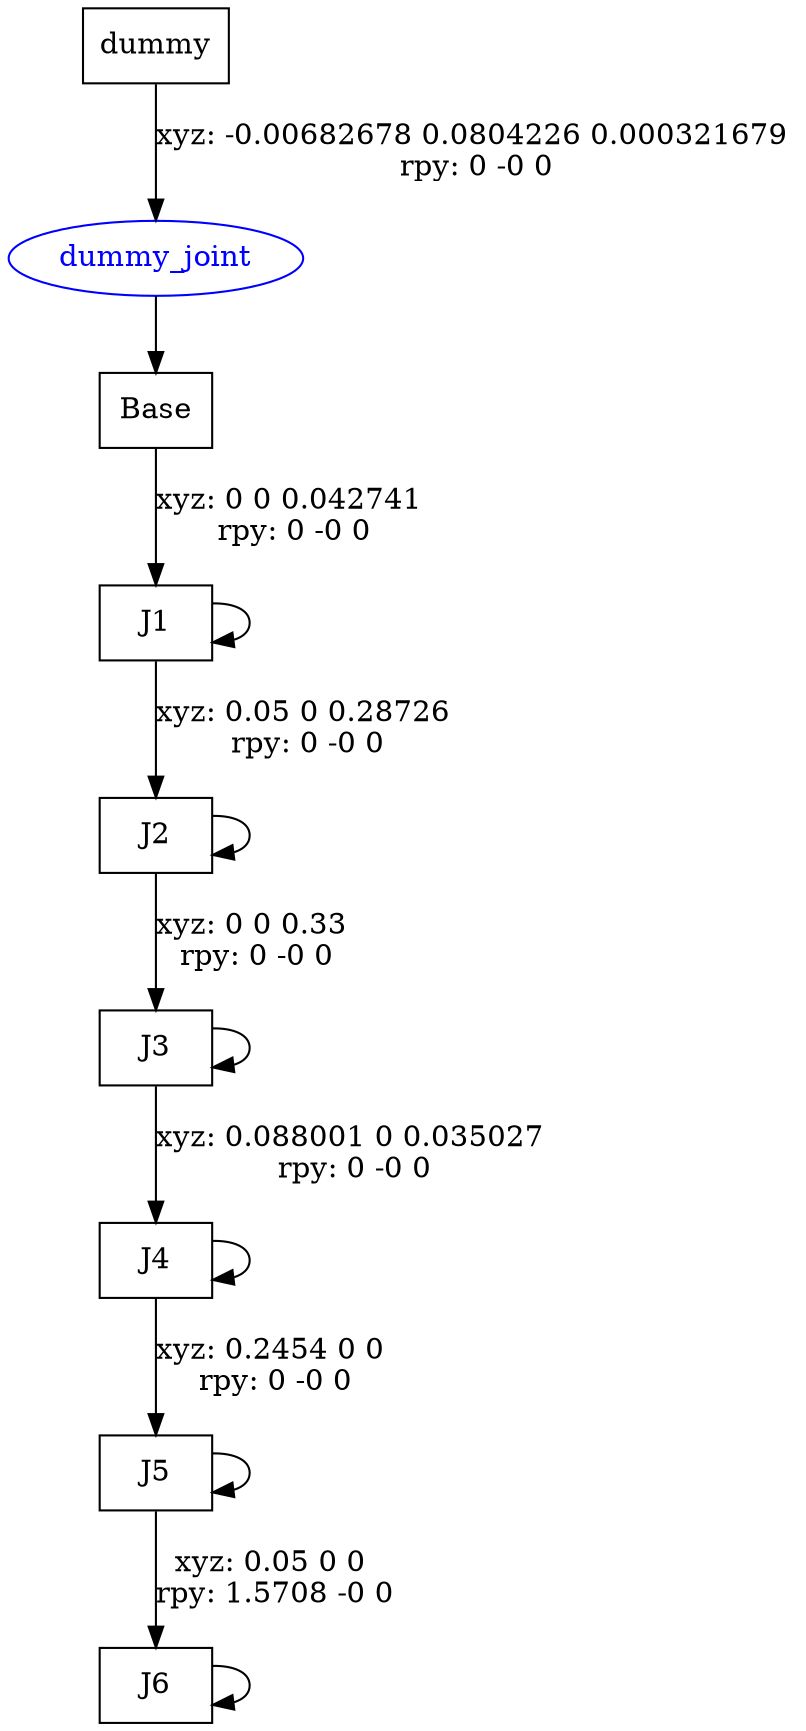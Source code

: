 digraph G {
node [shape=box];
"dummy" [label="dummy"];
"Base" [label="Base"];
"J1" [label="J1"];
"J2" [label="J2"];
"J3" [label="J3"];
"J4" [label="J4"];
"J5" [label="J5"];
"J6" [label="J6"];
node [shape=ellipse, color=blue, fontcolor=blue];
"dummy" -> "dummy_joint" [label="xyz: -0.00682678 0.0804226 0.000321679 \nrpy: 0 -0 0"]
"dummy_joint" -> "Base"
"Base" -> "J1" [label="xyz: 0 0 0.042741 \nrpy: 0 -0 0"]
"J1" -> "J1"
"J1" -> "J2" [label="xyz: 0.05 0 0.28726 \nrpy: 0 -0 0"]
"J2" -> "J2"
"J2" -> "J3" [label="xyz: 0 0 0.33 \nrpy: 0 -0 0"]
"J3" -> "J3"
"J3" -> "J4" [label="xyz: 0.088001 0 0.035027 \nrpy: 0 -0 0"]
"J4" -> "J4"
"J4" -> "J5" [label="xyz: 0.2454 0 0 \nrpy: 0 -0 0"]
"J5" -> "J5"
"J5" -> "J6" [label="xyz: 0.05 0 0 \nrpy: 1.5708 -0 0"]
"J6" -> "J6"
}
